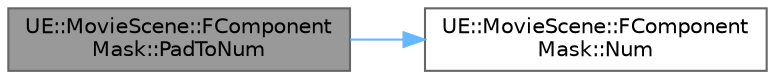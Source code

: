 digraph "UE::MovieScene::FComponentMask::PadToNum"
{
 // INTERACTIVE_SVG=YES
 // LATEX_PDF_SIZE
  bgcolor="transparent";
  edge [fontname=Helvetica,fontsize=10,labelfontname=Helvetica,labelfontsize=10];
  node [fontname=Helvetica,fontsize=10,shape=box,height=0.2,width=0.4];
  rankdir="LR";
  Node1 [id="Node000001",label="UE::MovieScene::FComponent\lMask::PadToNum",height=0.2,width=0.4,color="gray40", fillcolor="grey60", style="filled", fontcolor="black",tooltip=" "];
  Node1 -> Node2 [id="edge1_Node000001_Node000002",color="steelblue1",style="solid",tooltip=" "];
  Node2 [id="Node000002",label="UE::MovieScene::FComponent\lMask::Num",height=0.2,width=0.4,color="grey40", fillcolor="white", style="filled",URL="$db/d9a/structUE_1_1MovieScene_1_1FComponentMask.html#a470aa15b982c71bb8d32dfd98717d11e",tooltip=" "];
}
